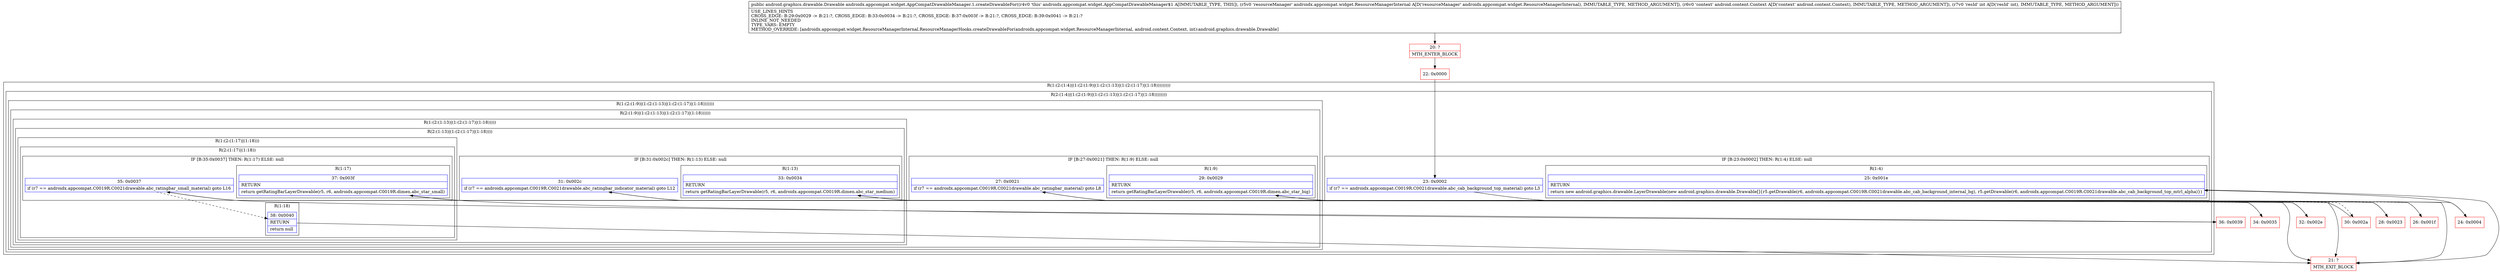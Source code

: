 digraph "CFG forandroidx.appcompat.widget.AppCompatDrawableManager.1.createDrawableFor(Landroidx\/appcompat\/widget\/ResourceManagerInternal;Landroid\/content\/Context;I)Landroid\/graphics\/drawable\/Drawable;" {
subgraph cluster_Region_1060810131 {
label = "R(1:(2:(1:4)|(1:(2:(1:9)|(1:(2:(1:13)|(1:(2:(1:17)|(1:18)))))))))";
node [shape=record,color=blue];
subgraph cluster_Region_2053881385 {
label = "R(2:(1:4)|(1:(2:(1:9)|(1:(2:(1:13)|(1:(2:(1:17)|(1:18))))))))";
node [shape=record,color=blue];
subgraph cluster_IfRegion_739248032 {
label = "IF [B:23:0x0002] THEN: R(1:4) ELSE: null";
node [shape=record,color=blue];
Node_23 [shape=record,label="{23\:\ 0x0002|if (r7 == androidx.appcompat.C0019R.C0021drawable.abc_cab_background_top_material) goto L3\l}"];
subgraph cluster_Region_338925991 {
label = "R(1:4)";
node [shape=record,color=blue];
Node_25 [shape=record,label="{25\:\ 0x001e|RETURN\l|return new android.graphics.drawable.LayerDrawable(new android.graphics.drawable.Drawable[]\{r5.getDrawable(r6, androidx.appcompat.C0019R.C0021drawable.abc_cab_background_internal_bg), r5.getDrawable(r6, androidx.appcompat.C0019R.C0021drawable.abc_cab_background_top_mtrl_alpha)\})\l}"];
}
}
subgraph cluster_Region_2123360391 {
label = "R(1:(2:(1:9)|(1:(2:(1:13)|(1:(2:(1:17)|(1:18)))))))";
node [shape=record,color=blue];
subgraph cluster_Region_1496484745 {
label = "R(2:(1:9)|(1:(2:(1:13)|(1:(2:(1:17)|(1:18))))))";
node [shape=record,color=blue];
subgraph cluster_IfRegion_1974708744 {
label = "IF [B:27:0x0021] THEN: R(1:9) ELSE: null";
node [shape=record,color=blue];
Node_27 [shape=record,label="{27\:\ 0x0021|if (r7 == androidx.appcompat.C0019R.C0021drawable.abc_ratingbar_material) goto L8\l}"];
subgraph cluster_Region_2101734328 {
label = "R(1:9)";
node [shape=record,color=blue];
Node_29 [shape=record,label="{29\:\ 0x0029|RETURN\l|return getRatingBarLayerDrawable(r5, r6, androidx.appcompat.C0019R.dimen.abc_star_big)\l}"];
}
}
subgraph cluster_Region_2089807687 {
label = "R(1:(2:(1:13)|(1:(2:(1:17)|(1:18)))))";
node [shape=record,color=blue];
subgraph cluster_Region_824991132 {
label = "R(2:(1:13)|(1:(2:(1:17)|(1:18))))";
node [shape=record,color=blue];
subgraph cluster_IfRegion_1504137819 {
label = "IF [B:31:0x002c] THEN: R(1:13) ELSE: null";
node [shape=record,color=blue];
Node_31 [shape=record,label="{31\:\ 0x002c|if (r7 == androidx.appcompat.C0019R.C0021drawable.abc_ratingbar_indicator_material) goto L12\l}"];
subgraph cluster_Region_191720188 {
label = "R(1:13)";
node [shape=record,color=blue];
Node_33 [shape=record,label="{33\:\ 0x0034|RETURN\l|return getRatingBarLayerDrawable(r5, r6, androidx.appcompat.C0019R.dimen.abc_star_medium)\l}"];
}
}
subgraph cluster_Region_136009985 {
label = "R(1:(2:(1:17)|(1:18)))";
node [shape=record,color=blue];
subgraph cluster_Region_1535649059 {
label = "R(2:(1:17)|(1:18))";
node [shape=record,color=blue];
subgraph cluster_IfRegion_954110339 {
label = "IF [B:35:0x0037] THEN: R(1:17) ELSE: null";
node [shape=record,color=blue];
Node_35 [shape=record,label="{35\:\ 0x0037|if (r7 == androidx.appcompat.C0019R.C0021drawable.abc_ratingbar_small_material) goto L16\l}"];
subgraph cluster_Region_1476667118 {
label = "R(1:17)";
node [shape=record,color=blue];
Node_37 [shape=record,label="{37\:\ 0x003f|RETURN\l|return getRatingBarLayerDrawable(r5, r6, androidx.appcompat.C0019R.dimen.abc_star_small)\l}"];
}
}
subgraph cluster_Region_168148926 {
label = "R(1:18)";
node [shape=record,color=blue];
Node_38 [shape=record,label="{38\:\ 0x0040|RETURN\l|return null\l}"];
}
}
}
}
}
}
}
}
}
Node_20 [shape=record,color=red,label="{20\:\ ?|MTH_ENTER_BLOCK\l}"];
Node_22 [shape=record,color=red,label="{22\:\ 0x0000}"];
Node_24 [shape=record,color=red,label="{24\:\ 0x0004}"];
Node_21 [shape=record,color=red,label="{21\:\ ?|MTH_EXIT_BLOCK\l}"];
Node_26 [shape=record,color=red,label="{26\:\ 0x001f}"];
Node_28 [shape=record,color=red,label="{28\:\ 0x0023}"];
Node_30 [shape=record,color=red,label="{30\:\ 0x002a}"];
Node_32 [shape=record,color=red,label="{32\:\ 0x002e}"];
Node_34 [shape=record,color=red,label="{34\:\ 0x0035}"];
Node_36 [shape=record,color=red,label="{36\:\ 0x0039}"];
MethodNode[shape=record,label="{public android.graphics.drawable.Drawable androidx.appcompat.widget.AppCompatDrawableManager.1.createDrawableFor((r4v0 'this' androidx.appcompat.widget.AppCompatDrawableManager$1 A[IMMUTABLE_TYPE, THIS]), (r5v0 'resourceManager' androidx.appcompat.widget.ResourceManagerInternal A[D('resourceManager' androidx.appcompat.widget.ResourceManagerInternal), IMMUTABLE_TYPE, METHOD_ARGUMENT]), (r6v0 'context' android.content.Context A[D('context' android.content.Context), IMMUTABLE_TYPE, METHOD_ARGUMENT]), (r7v0 'resId' int A[D('resId' int), IMMUTABLE_TYPE, METHOD_ARGUMENT]))  | USE_LINES_HINTS\lCROSS_EDGE: B:29:0x0029 \-\> B:21:?, CROSS_EDGE: B:33:0x0034 \-\> B:21:?, CROSS_EDGE: B:37:0x003f \-\> B:21:?, CROSS_EDGE: B:39:0x0041 \-\> B:21:?\lINLINE_NOT_NEEDED\lTYPE_VARS: EMPTY\lMETHOD_OVERRIDE: [androidx.appcompat.widget.ResourceManagerInternal.ResourceManagerHooks.createDrawableFor(androidx.appcompat.widget.ResourceManagerInternal, android.content.Context, int):android.graphics.drawable.Drawable]\l}"];
MethodNode -> Node_20;Node_23 -> Node_24;
Node_23 -> Node_26[style=dashed];
Node_25 -> Node_21;
Node_27 -> Node_28;
Node_27 -> Node_30[style=dashed];
Node_29 -> Node_21;
Node_31 -> Node_32;
Node_31 -> Node_34[style=dashed];
Node_33 -> Node_21;
Node_35 -> Node_36;
Node_35 -> Node_38[style=dashed];
Node_37 -> Node_21;
Node_38 -> Node_21;
Node_20 -> Node_22;
Node_22 -> Node_23;
Node_24 -> Node_25;
Node_26 -> Node_27;
Node_28 -> Node_29;
Node_30 -> Node_31;
Node_32 -> Node_33;
Node_34 -> Node_35;
Node_36 -> Node_37;
}

